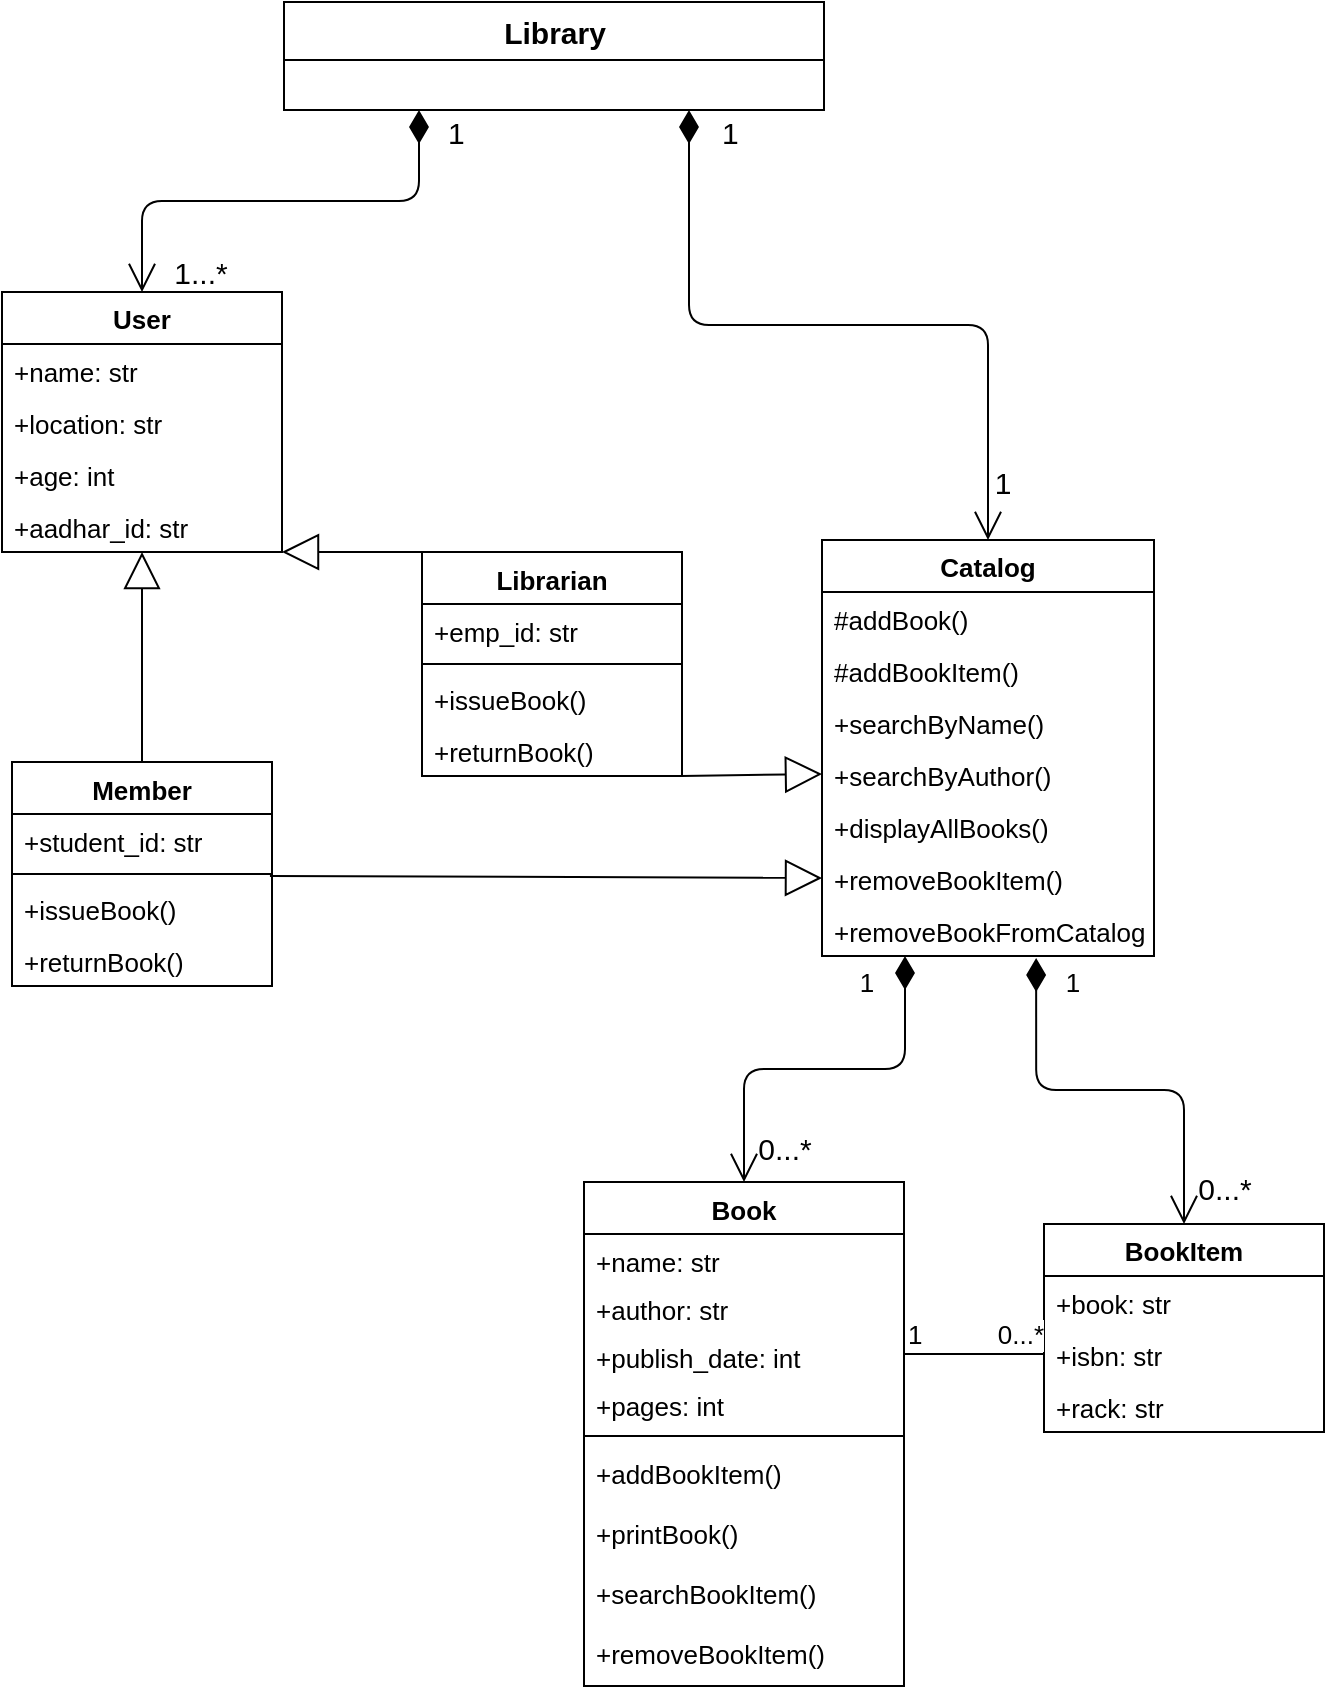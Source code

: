 <mxfile version="13.10.3" type="github">
  <diagram id="C5RBs43oDa-KdzZeNtuy" name="Page-1">
    <mxGraphModel dx="1483" dy="836" grid="0" gridSize="10" guides="1" tooltips="1" connect="1" arrows="1" fold="1" page="1" pageScale="1" pageWidth="827" pageHeight="1169" math="0" shadow="0">
      <root>
        <mxCell id="WIyWlLk6GJQsqaUBKTNV-0" />
        <mxCell id="WIyWlLk6GJQsqaUBKTNV-1" parent="WIyWlLk6GJQsqaUBKTNV-0" />
        <mxCell id="wBMebxpicqt2pCsHGnEF-16" value="Book&#xa;" style="swimlane;fontStyle=1;align=center;verticalAlign=top;childLayout=stackLayout;horizontal=1;startSize=26;horizontalStack=0;resizeParent=1;resizeParentMax=0;resizeLast=0;collapsible=1;marginBottom=0;fontSize=13;" vertex="1" parent="WIyWlLk6GJQsqaUBKTNV-1">
          <mxGeometry x="430" y="710" width="160" height="252" as="geometry" />
        </mxCell>
        <mxCell id="wBMebxpicqt2pCsHGnEF-17" value="+name: str&#xa;" style="text;strokeColor=none;fillColor=none;align=left;verticalAlign=top;spacingLeft=4;spacingRight=4;overflow=hidden;rotatable=0;points=[[0,0.5],[1,0.5]];portConstraint=eastwest;fontSize=13;" vertex="1" parent="wBMebxpicqt2pCsHGnEF-16">
          <mxGeometry y="26" width="160" height="24" as="geometry" />
        </mxCell>
        <mxCell id="wBMebxpicqt2pCsHGnEF-24" value="+author: str" style="text;strokeColor=none;fillColor=none;align=left;verticalAlign=top;spacingLeft=4;spacingRight=4;overflow=hidden;rotatable=0;points=[[0,0.5],[1,0.5]];portConstraint=eastwest;fontSize=13;" vertex="1" parent="wBMebxpicqt2pCsHGnEF-16">
          <mxGeometry y="50" width="160" height="24" as="geometry" />
        </mxCell>
        <mxCell id="wBMebxpicqt2pCsHGnEF-25" value="+publish_date: int" style="text;strokeColor=none;fillColor=none;align=left;verticalAlign=top;spacingLeft=4;spacingRight=4;overflow=hidden;rotatable=0;points=[[0,0.5],[1,0.5]];portConstraint=eastwest;fontSize=13;" vertex="1" parent="wBMebxpicqt2pCsHGnEF-16">
          <mxGeometry y="74" width="160" height="24" as="geometry" />
        </mxCell>
        <mxCell id="wBMebxpicqt2pCsHGnEF-26" value="+pages: int" style="text;strokeColor=none;fillColor=none;align=left;verticalAlign=top;spacingLeft=4;spacingRight=4;overflow=hidden;rotatable=0;points=[[0,0.5],[1,0.5]];portConstraint=eastwest;fontSize=13;" vertex="1" parent="wBMebxpicqt2pCsHGnEF-16">
          <mxGeometry y="98" width="160" height="24" as="geometry" />
        </mxCell>
        <mxCell id="wBMebxpicqt2pCsHGnEF-18" value="" style="line;strokeWidth=1;fillColor=none;align=left;verticalAlign=middle;spacingTop=-1;spacingLeft=3;spacingRight=3;rotatable=0;labelPosition=right;points=[];portConstraint=eastwest;fontSize=13;" vertex="1" parent="wBMebxpicqt2pCsHGnEF-16">
          <mxGeometry y="122" width="160" height="10" as="geometry" />
        </mxCell>
        <mxCell id="wBMebxpicqt2pCsHGnEF-19" value="+addBookItem()" style="text;strokeColor=none;fillColor=none;align=left;verticalAlign=top;spacingLeft=4;spacingRight=4;overflow=hidden;rotatable=0;points=[[0,0.5],[1,0.5]];portConstraint=eastwest;fontSize=13;" vertex="1" parent="wBMebxpicqt2pCsHGnEF-16">
          <mxGeometry y="132" width="160" height="30" as="geometry" />
        </mxCell>
        <mxCell id="wBMebxpicqt2pCsHGnEF-27" value="+printBook()" style="text;strokeColor=none;fillColor=none;align=left;verticalAlign=top;spacingLeft=4;spacingRight=4;overflow=hidden;rotatable=0;points=[[0,0.5],[1,0.5]];portConstraint=eastwest;fontSize=13;" vertex="1" parent="wBMebxpicqt2pCsHGnEF-16">
          <mxGeometry y="162" width="160" height="30" as="geometry" />
        </mxCell>
        <mxCell id="wBMebxpicqt2pCsHGnEF-28" value="+searchBookItem()" style="text;strokeColor=none;fillColor=none;align=left;verticalAlign=top;spacingLeft=4;spacingRight=4;overflow=hidden;rotatable=0;points=[[0,0.5],[1,0.5]];portConstraint=eastwest;fontSize=13;" vertex="1" parent="wBMebxpicqt2pCsHGnEF-16">
          <mxGeometry y="192" width="160" height="30" as="geometry" />
        </mxCell>
        <mxCell id="wBMebxpicqt2pCsHGnEF-29" value="+removeBookItem()" style="text;strokeColor=none;fillColor=none;align=left;verticalAlign=top;spacingLeft=4;spacingRight=4;overflow=hidden;rotatable=0;points=[[0,0.5],[1,0.5]];portConstraint=eastwest;fontSize=13;" vertex="1" parent="wBMebxpicqt2pCsHGnEF-16">
          <mxGeometry y="222" width="160" height="30" as="geometry" />
        </mxCell>
        <mxCell id="wBMebxpicqt2pCsHGnEF-31" value="BookItem" style="swimlane;fontStyle=1;childLayout=stackLayout;horizontal=1;startSize=26;fillColor=none;horizontalStack=0;resizeParent=1;resizeParentMax=0;resizeLast=0;collapsible=1;marginBottom=0;fontSize=13;" vertex="1" parent="WIyWlLk6GJQsqaUBKTNV-1">
          <mxGeometry x="660" y="731" width="140" height="104" as="geometry" />
        </mxCell>
        <mxCell id="wBMebxpicqt2pCsHGnEF-32" value="+book: str" style="text;strokeColor=none;fillColor=none;align=left;verticalAlign=top;spacingLeft=4;spacingRight=4;overflow=hidden;rotatable=0;points=[[0,0.5],[1,0.5]];portConstraint=eastwest;fontSize=13;" vertex="1" parent="wBMebxpicqt2pCsHGnEF-31">
          <mxGeometry y="26" width="140" height="26" as="geometry" />
        </mxCell>
        <mxCell id="wBMebxpicqt2pCsHGnEF-35" value="+isbn: str" style="text;strokeColor=none;fillColor=none;align=left;verticalAlign=top;spacingLeft=4;spacingRight=4;overflow=hidden;rotatable=0;points=[[0,0.5],[1,0.5]];portConstraint=eastwest;fontSize=13;" vertex="1" parent="wBMebxpicqt2pCsHGnEF-31">
          <mxGeometry y="52" width="140" height="26" as="geometry" />
        </mxCell>
        <mxCell id="wBMebxpicqt2pCsHGnEF-36" value="+rack: str" style="text;strokeColor=none;fillColor=none;align=left;verticalAlign=top;spacingLeft=4;spacingRight=4;overflow=hidden;rotatable=0;points=[[0,0.5],[1,0.5]];portConstraint=eastwest;fontSize=13;" vertex="1" parent="wBMebxpicqt2pCsHGnEF-31">
          <mxGeometry y="78" width="140" height="26" as="geometry" />
        </mxCell>
        <mxCell id="wBMebxpicqt2pCsHGnEF-41" value="User" style="swimlane;fontStyle=1;childLayout=stackLayout;horizontal=1;startSize=26;fillColor=none;horizontalStack=0;resizeParent=1;resizeParentMax=0;resizeLast=0;collapsible=1;marginBottom=0;fontSize=13;" vertex="1" parent="WIyWlLk6GJQsqaUBKTNV-1">
          <mxGeometry x="139" y="265" width="140" height="130" as="geometry" />
        </mxCell>
        <mxCell id="wBMebxpicqt2pCsHGnEF-42" value="+name: str" style="text;strokeColor=none;fillColor=none;align=left;verticalAlign=top;spacingLeft=4;spacingRight=4;overflow=hidden;rotatable=0;points=[[0,0.5],[1,0.5]];portConstraint=eastwest;fontSize=13;" vertex="1" parent="wBMebxpicqt2pCsHGnEF-41">
          <mxGeometry y="26" width="140" height="26" as="geometry" />
        </mxCell>
        <mxCell id="wBMebxpicqt2pCsHGnEF-43" value="+location: str" style="text;strokeColor=none;fillColor=none;align=left;verticalAlign=top;spacingLeft=4;spacingRight=4;overflow=hidden;rotatable=0;points=[[0,0.5],[1,0.5]];portConstraint=eastwest;fontSize=13;" vertex="1" parent="wBMebxpicqt2pCsHGnEF-41">
          <mxGeometry y="52" width="140" height="26" as="geometry" />
        </mxCell>
        <mxCell id="wBMebxpicqt2pCsHGnEF-44" value="+age: int" style="text;strokeColor=none;fillColor=none;align=left;verticalAlign=top;spacingLeft=4;spacingRight=4;overflow=hidden;rotatable=0;points=[[0,0.5],[1,0.5]];portConstraint=eastwest;fontSize=13;" vertex="1" parent="wBMebxpicqt2pCsHGnEF-41">
          <mxGeometry y="78" width="140" height="26" as="geometry" />
        </mxCell>
        <mxCell id="wBMebxpicqt2pCsHGnEF-45" value="+aadhar_id: str" style="text;strokeColor=none;fillColor=none;align=left;verticalAlign=top;spacingLeft=4;spacingRight=4;overflow=hidden;rotatable=0;points=[[0,0.5],[1,0.5]];portConstraint=eastwest;fontSize=13;" vertex="1" parent="wBMebxpicqt2pCsHGnEF-41">
          <mxGeometry y="104" width="140" height="26" as="geometry" />
        </mxCell>
        <mxCell id="wBMebxpicqt2pCsHGnEF-46" value="Member" style="swimlane;fontStyle=1;align=center;verticalAlign=top;childLayout=stackLayout;horizontal=1;startSize=26;horizontalStack=0;resizeParent=1;resizeParentMax=0;resizeLast=0;collapsible=1;marginBottom=0;fontSize=13;" vertex="1" parent="WIyWlLk6GJQsqaUBKTNV-1">
          <mxGeometry x="144" y="500" width="130" height="112" as="geometry" />
        </mxCell>
        <mxCell id="wBMebxpicqt2pCsHGnEF-53" value="+student_id: str" style="text;strokeColor=none;fillColor=none;align=left;verticalAlign=top;spacingLeft=4;spacingRight=4;overflow=hidden;rotatable=0;points=[[0,0.5],[1,0.5]];portConstraint=eastwest;fontSize=13;" vertex="1" parent="wBMebxpicqt2pCsHGnEF-46">
          <mxGeometry y="26" width="130" height="26" as="geometry" />
        </mxCell>
        <mxCell id="wBMebxpicqt2pCsHGnEF-48" value="" style="line;strokeWidth=1;fillColor=none;align=left;verticalAlign=middle;spacingTop=-1;spacingLeft=3;spacingRight=3;rotatable=0;labelPosition=right;points=[];portConstraint=eastwest;fontSize=13;" vertex="1" parent="wBMebxpicqt2pCsHGnEF-46">
          <mxGeometry y="52" width="130" height="8" as="geometry" />
        </mxCell>
        <mxCell id="wBMebxpicqt2pCsHGnEF-49" value="+issueBook()" style="text;strokeColor=none;fillColor=none;align=left;verticalAlign=top;spacingLeft=4;spacingRight=4;overflow=hidden;rotatable=0;points=[[0,0.5],[1,0.5]];portConstraint=eastwest;fontSize=13;" vertex="1" parent="wBMebxpicqt2pCsHGnEF-46">
          <mxGeometry y="60" width="130" height="26" as="geometry" />
        </mxCell>
        <mxCell id="wBMebxpicqt2pCsHGnEF-54" value="+returnBook()" style="text;strokeColor=none;fillColor=none;align=left;verticalAlign=top;spacingLeft=4;spacingRight=4;overflow=hidden;rotatable=0;points=[[0,0.5],[1,0.5]];portConstraint=eastwest;fontSize=13;" vertex="1" parent="wBMebxpicqt2pCsHGnEF-46">
          <mxGeometry y="86" width="130" height="26" as="geometry" />
        </mxCell>
        <mxCell id="wBMebxpicqt2pCsHGnEF-55" value="Librarian" style="swimlane;fontStyle=1;align=center;verticalAlign=top;childLayout=stackLayout;horizontal=1;startSize=26;horizontalStack=0;resizeParent=1;resizeParentMax=0;resizeLast=0;collapsible=1;marginBottom=0;fontSize=13;" vertex="1" parent="WIyWlLk6GJQsqaUBKTNV-1">
          <mxGeometry x="349" y="395" width="130" height="112" as="geometry">
            <mxRectangle x="140" y="400" width="90" height="26" as="alternateBounds" />
          </mxGeometry>
        </mxCell>
        <mxCell id="wBMebxpicqt2pCsHGnEF-60" value="+emp_id: str" style="text;strokeColor=none;fillColor=none;align=left;verticalAlign=top;spacingLeft=4;spacingRight=4;overflow=hidden;rotatable=0;points=[[0,0.5],[1,0.5]];portConstraint=eastwest;fontSize=13;" vertex="1" parent="wBMebxpicqt2pCsHGnEF-55">
          <mxGeometry y="26" width="130" height="26" as="geometry" />
        </mxCell>
        <mxCell id="wBMebxpicqt2pCsHGnEF-61" value="" style="line;strokeWidth=1;fillColor=none;align=left;verticalAlign=middle;spacingTop=-1;spacingLeft=3;spacingRight=3;rotatable=0;labelPosition=right;points=[];portConstraint=eastwest;fontSize=13;" vertex="1" parent="wBMebxpicqt2pCsHGnEF-55">
          <mxGeometry y="52" width="130" height="8" as="geometry" />
        </mxCell>
        <mxCell id="wBMebxpicqt2pCsHGnEF-62" value="+issueBook()" style="text;strokeColor=none;fillColor=none;align=left;verticalAlign=top;spacingLeft=4;spacingRight=4;overflow=hidden;rotatable=0;points=[[0,0.5],[1,0.5]];portConstraint=eastwest;fontSize=13;" vertex="1" parent="wBMebxpicqt2pCsHGnEF-55">
          <mxGeometry y="60" width="130" height="26" as="geometry" />
        </mxCell>
        <mxCell id="wBMebxpicqt2pCsHGnEF-63" value="+returnBook()" style="text;strokeColor=none;fillColor=none;align=left;verticalAlign=top;spacingLeft=4;spacingRight=4;overflow=hidden;rotatable=0;points=[[0,0.5],[1,0.5]];portConstraint=eastwest;fontSize=13;" vertex="1" parent="wBMebxpicqt2pCsHGnEF-55">
          <mxGeometry y="86" width="130" height="26" as="geometry" />
        </mxCell>
        <mxCell id="wBMebxpicqt2pCsHGnEF-77" value="Catalog" style="swimlane;fontStyle=1;childLayout=stackLayout;horizontal=1;startSize=26;fillColor=none;horizontalStack=0;resizeParent=1;resizeParentMax=0;resizeLast=0;collapsible=1;marginBottom=0;fontSize=13;" vertex="1" parent="WIyWlLk6GJQsqaUBKTNV-1">
          <mxGeometry x="549" y="389" width="166" height="208" as="geometry" />
        </mxCell>
        <mxCell id="wBMebxpicqt2pCsHGnEF-78" value="#addBook()" style="text;strokeColor=none;fillColor=none;align=left;verticalAlign=top;spacingLeft=4;spacingRight=4;overflow=hidden;rotatable=0;points=[[0,0.5],[1,0.5]];portConstraint=eastwest;fontSize=13;" vertex="1" parent="wBMebxpicqt2pCsHGnEF-77">
          <mxGeometry y="26" width="166" height="26" as="geometry" />
        </mxCell>
        <mxCell id="wBMebxpicqt2pCsHGnEF-79" value="#addBookItem()" style="text;strokeColor=none;fillColor=none;align=left;verticalAlign=top;spacingLeft=4;spacingRight=4;overflow=hidden;rotatable=0;points=[[0,0.5],[1,0.5]];portConstraint=eastwest;fontSize=13;" vertex="1" parent="wBMebxpicqt2pCsHGnEF-77">
          <mxGeometry y="52" width="166" height="26" as="geometry" />
        </mxCell>
        <mxCell id="wBMebxpicqt2pCsHGnEF-80" value="+searchByName()" style="text;strokeColor=none;fillColor=none;align=left;verticalAlign=top;spacingLeft=4;spacingRight=4;overflow=hidden;rotatable=0;points=[[0,0.5],[1,0.5]];portConstraint=eastwest;fontSize=13;" vertex="1" parent="wBMebxpicqt2pCsHGnEF-77">
          <mxGeometry y="78" width="166" height="26" as="geometry" />
        </mxCell>
        <mxCell id="wBMebxpicqt2pCsHGnEF-81" value="+searchByAuthor()" style="text;strokeColor=none;fillColor=none;align=left;verticalAlign=top;spacingLeft=4;spacingRight=4;overflow=hidden;rotatable=0;points=[[0,0.5],[1,0.5]];portConstraint=eastwest;fontSize=13;" vertex="1" parent="wBMebxpicqt2pCsHGnEF-77">
          <mxGeometry y="104" width="166" height="26" as="geometry" />
        </mxCell>
        <mxCell id="wBMebxpicqt2pCsHGnEF-82" value="+displayAllBooks()" style="text;strokeColor=none;fillColor=none;align=left;verticalAlign=top;spacingLeft=4;spacingRight=4;overflow=hidden;rotatable=0;points=[[0,0.5],[1,0.5]];portConstraint=eastwest;fontSize=13;" vertex="1" parent="wBMebxpicqt2pCsHGnEF-77">
          <mxGeometry y="130" width="166" height="26" as="geometry" />
        </mxCell>
        <mxCell id="wBMebxpicqt2pCsHGnEF-84" value="+removeBookItem()" style="text;strokeColor=none;fillColor=none;align=left;verticalAlign=top;spacingLeft=4;spacingRight=4;overflow=hidden;rotatable=0;points=[[0,0.5],[1,0.5]];portConstraint=eastwest;fontSize=13;" vertex="1" parent="wBMebxpicqt2pCsHGnEF-77">
          <mxGeometry y="156" width="166" height="26" as="geometry" />
        </mxCell>
        <mxCell id="wBMebxpicqt2pCsHGnEF-85" value="+removeBookFromCatalog()" style="text;strokeColor=none;fillColor=none;align=left;verticalAlign=top;spacingLeft=4;spacingRight=4;overflow=hidden;rotatable=0;points=[[0,0.5],[1,0.5]];portConstraint=eastwest;fontSize=13;" vertex="1" parent="wBMebxpicqt2pCsHGnEF-77">
          <mxGeometry y="182" width="166" height="26" as="geometry" />
        </mxCell>
        <mxCell id="wBMebxpicqt2pCsHGnEF-94" value="&lt;div&gt;Library&lt;/div&gt;" style="swimlane;fontStyle=1;align=center;verticalAlign=middle;childLayout=stackLayout;horizontal=1;startSize=29;horizontalStack=0;resizeParent=1;resizeParentMax=0;resizeLast=0;collapsible=0;marginBottom=0;html=1;fontSize=15;" vertex="1" parent="WIyWlLk6GJQsqaUBKTNV-1">
          <mxGeometry x="280" y="120" width="270" height="54" as="geometry" />
        </mxCell>
        <mxCell id="wBMebxpicqt2pCsHGnEF-97" value="" style="endArrow=block;endSize=16;endFill=0;html=1;fontSize=15;exitX=0;exitY=0;exitDx=0;exitDy=0;entryX=1;entryY=1;entryDx=0;entryDy=0;" edge="1" parent="WIyWlLk6GJQsqaUBKTNV-1" source="wBMebxpicqt2pCsHGnEF-55" target="wBMebxpicqt2pCsHGnEF-41">
          <mxGeometry width="160" relative="1" as="geometry">
            <mxPoint x="261" y="270" as="sourcePoint" />
            <mxPoint x="230" y="390" as="targetPoint" />
          </mxGeometry>
        </mxCell>
        <mxCell id="wBMebxpicqt2pCsHGnEF-98" value="" style="endArrow=block;endSize=16;endFill=0;html=1;fontSize=15;exitX=0.5;exitY=0;exitDx=0;exitDy=0;" edge="1" parent="WIyWlLk6GJQsqaUBKTNV-1" source="wBMebxpicqt2pCsHGnEF-46" target="wBMebxpicqt2pCsHGnEF-45">
          <mxGeometry width="160" relative="1" as="geometry">
            <mxPoint x="549" y="320" as="sourcePoint" />
            <mxPoint x="260" y="390" as="targetPoint" />
          </mxGeometry>
        </mxCell>
        <mxCell id="wBMebxpicqt2pCsHGnEF-100" value="1" style="endArrow=open;html=1;endSize=12;startArrow=diamondThin;startSize=14;startFill=1;edgeStyle=orthogonalEdgeStyle;align=left;verticalAlign=bottom;fontSize=15;exitX=0.25;exitY=1;exitDx=0;exitDy=0;entryX=0.5;entryY=0;entryDx=0;entryDy=0;" edge="1" parent="WIyWlLk6GJQsqaUBKTNV-1" source="wBMebxpicqt2pCsHGnEF-94" target="wBMebxpicqt2pCsHGnEF-41">
          <mxGeometry x="-0.799" y="12" relative="1" as="geometry">
            <mxPoint x="120" y="230" as="sourcePoint" />
            <mxPoint x="280" y="230" as="targetPoint" />
            <mxPoint as="offset" />
          </mxGeometry>
        </mxCell>
        <mxCell id="wBMebxpicqt2pCsHGnEF-101" value="1" style="endArrow=open;html=1;endSize=12;startArrow=diamondThin;startSize=14;startFill=1;edgeStyle=orthogonalEdgeStyle;align=left;verticalAlign=bottom;fontSize=15;entryX=0.5;entryY=0;entryDx=0;entryDy=0;exitX=0.75;exitY=1;exitDx=0;exitDy=0;" edge="1" parent="WIyWlLk6GJQsqaUBKTNV-1" source="wBMebxpicqt2pCsHGnEF-94" target="wBMebxpicqt2pCsHGnEF-77">
          <mxGeometry x="-0.874" y="14" relative="1" as="geometry">
            <mxPoint x="430" y="220" as="sourcePoint" />
            <mxPoint x="240" y="290" as="targetPoint" />
            <mxPoint as="offset" />
          </mxGeometry>
        </mxCell>
        <mxCell id="wBMebxpicqt2pCsHGnEF-103" value="1" style="edgeLabel;html=1;align=center;verticalAlign=middle;resizable=0;points=[];fontSize=15;" vertex="1" connectable="0" parent="wBMebxpicqt2pCsHGnEF-101">
          <mxGeometry x="0.865" y="-2" relative="1" as="geometry">
            <mxPoint x="9" y="-4.5" as="offset" />
          </mxGeometry>
        </mxCell>
        <mxCell id="wBMebxpicqt2pCsHGnEF-102" value="1...*" style="text;html=1;align=center;verticalAlign=middle;resizable=0;points=[];autosize=1;fontSize=15;" vertex="1" parent="WIyWlLk6GJQsqaUBKTNV-1">
          <mxGeometry x="218" y="245" width="40" height="20" as="geometry" />
        </mxCell>
        <mxCell id="wBMebxpicqt2pCsHGnEF-107" value="" style="endArrow=open;html=1;endSize=12;startArrow=diamondThin;startSize=14;startFill=1;edgeStyle=orthogonalEdgeStyle;align=left;verticalAlign=bottom;fontSize=15;entryX=0.5;entryY=0;entryDx=0;entryDy=0;exitX=0.645;exitY=1.038;exitDx=0;exitDy=0;exitPerimeter=0;" edge="1" parent="WIyWlLk6GJQsqaUBKTNV-1" source="wBMebxpicqt2pCsHGnEF-85" target="wBMebxpicqt2pCsHGnEF-31">
          <mxGeometry x="-0.233" y="12" relative="1" as="geometry">
            <mxPoint x="676.002" y="560" as="sourcePoint" />
            <mxPoint x="585" y="646" as="targetPoint" />
            <mxPoint as="offset" />
          </mxGeometry>
        </mxCell>
        <mxCell id="wBMebxpicqt2pCsHGnEF-108" value="0...*" style="edgeLabel;html=1;align=center;verticalAlign=middle;resizable=0;points=[];fontSize=15;" vertex="1" connectable="0" parent="wBMebxpicqt2pCsHGnEF-107">
          <mxGeometry x="0.865" y="-2" relative="1" as="geometry">
            <mxPoint x="22" y="-4.5" as="offset" />
          </mxGeometry>
        </mxCell>
        <mxCell id="wBMebxpicqt2pCsHGnEF-110" value="" style="endArrow=none;html=1;edgeStyle=orthogonalEdgeStyle;fontSize=15;entryX=0;entryY=0.5;entryDx=0;entryDy=0;" edge="1" parent="WIyWlLk6GJQsqaUBKTNV-1" source="wBMebxpicqt2pCsHGnEF-25" target="wBMebxpicqt2pCsHGnEF-35">
          <mxGeometry relative="1" as="geometry">
            <mxPoint x="540" y="696" as="sourcePoint" />
            <mxPoint x="720" y="780" as="targetPoint" />
          </mxGeometry>
        </mxCell>
        <mxCell id="wBMebxpicqt2pCsHGnEF-111" value="1" style="edgeLabel;resizable=0;html=1;align=left;verticalAlign=bottom;fontSize=13;" connectable="0" vertex="1" parent="wBMebxpicqt2pCsHGnEF-110">
          <mxGeometry x="-1" relative="1" as="geometry" />
        </mxCell>
        <mxCell id="wBMebxpicqt2pCsHGnEF-112" value="0...*" style="edgeLabel;resizable=0;html=1;align=right;verticalAlign=bottom;fontSize=13;" connectable="0" vertex="1" parent="wBMebxpicqt2pCsHGnEF-110">
          <mxGeometry x="1" relative="1" as="geometry" />
        </mxCell>
        <mxCell id="wBMebxpicqt2pCsHGnEF-116" value="" style="endArrow=block;endSize=16;endFill=0;html=1;fontSize=15;exitX=1;exitY=1;exitDx=0;exitDy=0;entryX=0;entryY=0.5;entryDx=0;entryDy=0;" edge="1" parent="WIyWlLk6GJQsqaUBKTNV-1" source="wBMebxpicqt2pCsHGnEF-55" target="wBMebxpicqt2pCsHGnEF-81">
          <mxGeometry width="160" relative="1" as="geometry">
            <mxPoint x="315" y="490" as="sourcePoint" />
            <mxPoint x="251.747" y="420" as="targetPoint" />
          </mxGeometry>
        </mxCell>
        <mxCell id="wBMebxpicqt2pCsHGnEF-119" value="&lt;div&gt;1&lt;/div&gt;" style="text;html=1;align=center;verticalAlign=middle;resizable=0;points=[];autosize=1;fontSize=13;" vertex="1" parent="WIyWlLk6GJQsqaUBKTNV-1">
          <mxGeometry x="664" y="600" width="20" height="20" as="geometry" />
        </mxCell>
        <mxCell id="wBMebxpicqt2pCsHGnEF-120" value="" style="endArrow=block;endSize=16;endFill=0;html=1;fontSize=15;exitX=0.992;exitY=0.625;exitDx=0;exitDy=0;entryX=0;entryY=0.5;entryDx=0;entryDy=0;exitPerimeter=0;" edge="1" parent="WIyWlLk6GJQsqaUBKTNV-1" source="wBMebxpicqt2pCsHGnEF-48" target="wBMebxpicqt2pCsHGnEF-84">
          <mxGeometry width="160" relative="1" as="geometry">
            <mxPoint x="475" y="532" as="sourcePoint" />
            <mxPoint x="549" y="532" as="targetPoint" />
          </mxGeometry>
        </mxCell>
        <mxCell id="wBMebxpicqt2pCsHGnEF-121" value="" style="endArrow=open;html=1;endSize=12;startArrow=diamondThin;startSize=14;startFill=1;edgeStyle=orthogonalEdgeStyle;align=left;verticalAlign=bottom;fontSize=15;entryX=0.5;entryY=0;entryDx=0;entryDy=0;exitX=0.25;exitY=1;exitDx=0;exitDy=0;" edge="1" parent="WIyWlLk6GJQsqaUBKTNV-1" source="wBMebxpicqt2pCsHGnEF-77" target="wBMebxpicqt2pCsHGnEF-16">
          <mxGeometry x="-0.233" y="12" relative="1" as="geometry">
            <mxPoint x="656.07" y="623.988" as="sourcePoint" />
            <mxPoint x="730" y="731.0" as="targetPoint" />
            <mxPoint as="offset" />
          </mxGeometry>
        </mxCell>
        <mxCell id="wBMebxpicqt2pCsHGnEF-122" value="0...*" style="edgeLabel;html=1;align=center;verticalAlign=middle;resizable=0;points=[];fontSize=15;" vertex="1" connectable="0" parent="wBMebxpicqt2pCsHGnEF-121">
          <mxGeometry x="0.865" y="-2" relative="1" as="geometry">
            <mxPoint x="22" y="-4.5" as="offset" />
          </mxGeometry>
        </mxCell>
        <mxCell id="wBMebxpicqt2pCsHGnEF-123" value="&lt;div&gt;1&lt;/div&gt;" style="text;html=1;align=center;verticalAlign=middle;resizable=0;points=[];autosize=1;fontSize=13;" vertex="1" parent="WIyWlLk6GJQsqaUBKTNV-1">
          <mxGeometry x="561" y="600" width="20" height="20" as="geometry" />
        </mxCell>
      </root>
    </mxGraphModel>
  </diagram>
</mxfile>
